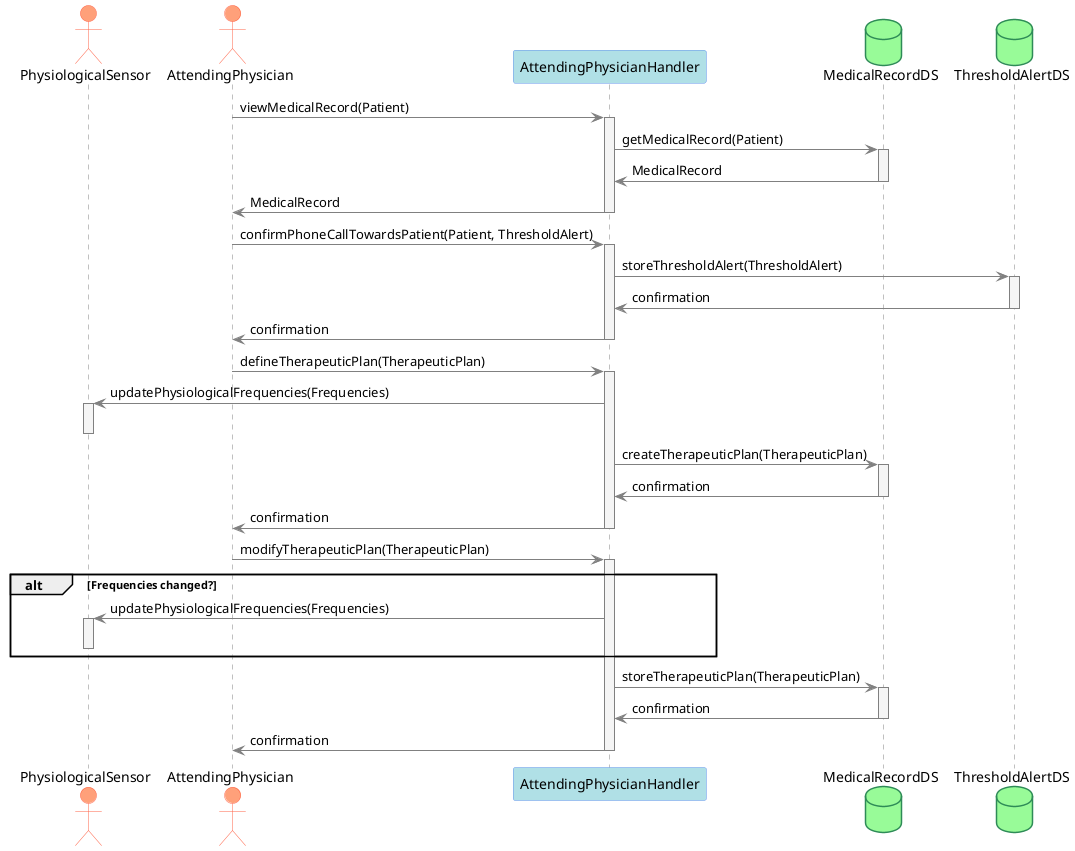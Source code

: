 @startuml attending_phy_handler

skinparam sequence {
  ArrowColor Gray
  LifeLineBorderColor Gray
  LifeLineBackgroundColor WhiteSmoke

  ActorBorderColor Tomato
  ActorBackgroundColor LightSalmon

  ParticipantBackgroundColor PowderBlue
  ParticipantBorderColor CornflowerBlue
}
skinparam DatabaseBorderColor SeaGreen
skinparam DatabaseBackgroundColor PaleGreen

actor PhysiologicalSensor as PS
actor AttendingPhysician
participant AttendingPhysicianHandler as APH
database MedicalRecordDS
database ThresholdAlertDS

AttendingPhysician -> APH ++ : viewMedicalRecord(Patient)
APH -> MedicalRecordDS ++ : getMedicalRecord(Patient)
APH <- MedicalRecordDS -- : MedicalRecord

AttendingPhysician <- APH -- : MedicalRecord

AttendingPhysician -> APH ++ : confirmPhoneCallTowardsPatient(Patient, ThresholdAlert)
APH -> ThresholdAlertDS ++ : storeThresholdAlert(ThresholdAlert)
APH <- ThresholdAlertDS -- : confirmation
AttendingPhysician <- APH -- : confirmation

AttendingPhysician -> APH ++ : defineTherapeuticPlan(TherapeuticPlan)
APH -> PS ++ : updatePhysiologicalFrequencies(Frequencies)
deactivate PS
APH -> MedicalRecordDS ++ : createTherapeuticPlan(TherapeuticPlan)
APH <- MedicalRecordDS -- : confirmation

AttendingPhysician <- APH -- : confirmation

AttendingPhysician -> APH ++ : modifyTherapeuticPlan(TherapeuticPlan)
alt Frequencies changed?
  APH -> PS ++ : updatePhysiologicalFrequencies(Frequencies)
  deactivate PS
end
APH -> MedicalRecordDS ++ : storeTherapeuticPlan(TherapeuticPlan)
APH <- MedicalRecordDS -- : confirmation
AttendingPhysician <- APH -- : confirmation


@enduml
